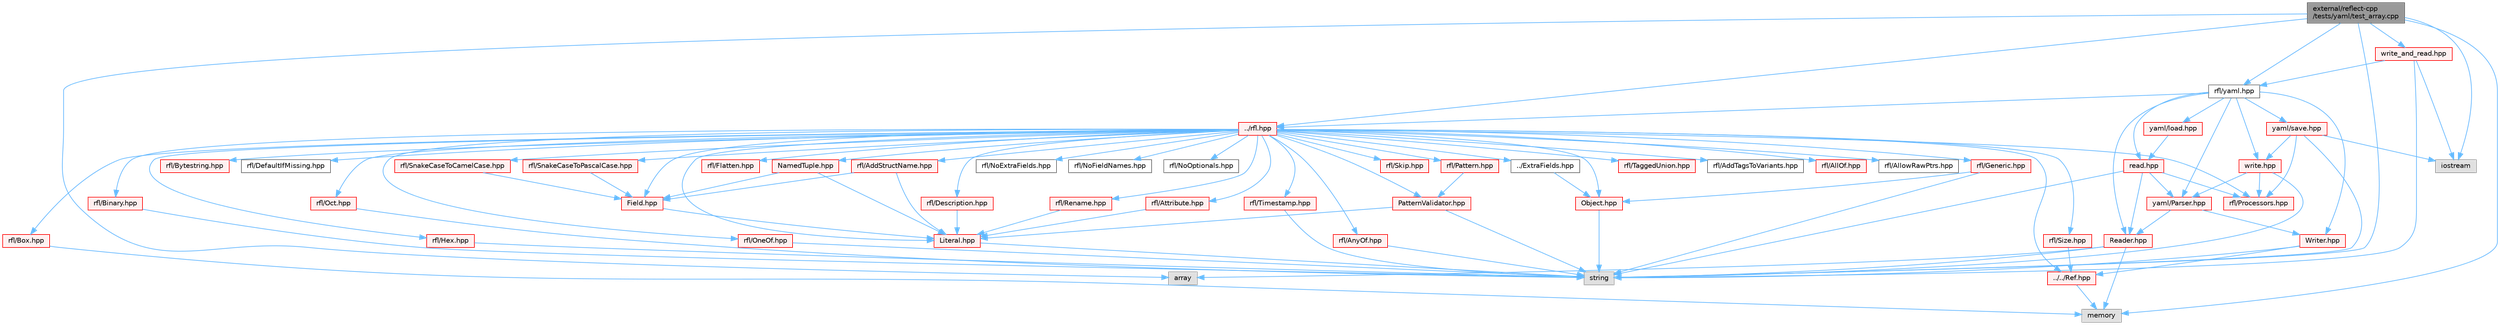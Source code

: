 digraph "external/reflect-cpp/tests/yaml/test_array.cpp"
{
 // LATEX_PDF_SIZE
  bgcolor="transparent";
  edge [fontname=Helvetica,fontsize=10,labelfontname=Helvetica,labelfontsize=10];
  node [fontname=Helvetica,fontsize=10,shape=box,height=0.2,width=0.4];
  Node1 [id="Node000001",label="external/reflect-cpp\l/tests/yaml/test_array.cpp",height=0.2,width=0.4,color="gray40", fillcolor="grey60", style="filled", fontcolor="black",tooltip=" "];
  Node1 -> Node2 [id="edge1_Node000001_Node000002",color="steelblue1",style="solid",tooltip=" "];
  Node2 [id="Node000002",label="array",height=0.2,width=0.4,color="grey60", fillcolor="#E0E0E0", style="filled",tooltip=" "];
  Node1 -> Node3 [id="edge2_Node000001_Node000003",color="steelblue1",style="solid",tooltip=" "];
  Node3 [id="Node000003",label="iostream",height=0.2,width=0.4,color="grey60", fillcolor="#E0E0E0", style="filled",tooltip=" "];
  Node1 -> Node4 [id="edge3_Node000001_Node000004",color="steelblue1",style="solid",tooltip=" "];
  Node4 [id="Node000004",label="memory",height=0.2,width=0.4,color="grey60", fillcolor="#E0E0E0", style="filled",tooltip=" "];
  Node1 -> Node5 [id="edge4_Node000001_Node000005",color="steelblue1",style="solid",tooltip=" "];
  Node5 [id="Node000005",label="rfl/yaml.hpp",height=0.2,width=0.4,color="grey40", fillcolor="white", style="filled",URL="$yaml_8hpp.html",tooltip=" "];
  Node5 -> Node6 [id="edge5_Node000005_Node000006",color="steelblue1",style="solid",tooltip=" "];
  Node6 [id="Node000006",label="../rfl.hpp",height=0.2,width=0.4,color="red", fillcolor="#FFF0F0", style="filled",URL="$rfl_8hpp.html",tooltip=" "];
  Node6 -> Node7 [id="edge6_Node000006_Node000007",color="steelblue1",style="solid",tooltip=" "];
  Node7 [id="Node000007",label="rfl/AddStructName.hpp",height=0.2,width=0.4,color="red", fillcolor="#FFF0F0", style="filled",URL="$_add_struct_name_8hpp.html",tooltip=" "];
  Node7 -> Node9 [id="edge7_Node000007_Node000009",color="steelblue1",style="solid",tooltip=" "];
  Node9 [id="Node000009",label="Field.hpp",height=0.2,width=0.4,color="red", fillcolor="#FFF0F0", style="filled",URL="$_field_8hpp.html",tooltip=" "];
  Node9 -> Node14 [id="edge8_Node000009_Node000014",color="steelblue1",style="solid",tooltip=" "];
  Node14 [id="Node000014",label="Literal.hpp",height=0.2,width=0.4,color="red", fillcolor="#FFF0F0", style="filled",URL="$_literal_8hpp.html",tooltip=" "];
  Node14 -> Node18 [id="edge9_Node000014_Node000018",color="steelblue1",style="solid",tooltip=" "];
  Node18 [id="Node000018",label="string",height=0.2,width=0.4,color="grey60", fillcolor="#E0E0E0", style="filled",tooltip=" "];
  Node7 -> Node14 [id="edge10_Node000007_Node000014",color="steelblue1",style="solid",tooltip=" "];
  Node6 -> Node55 [id="edge11_Node000006_Node000055",color="steelblue1",style="solid",tooltip=" "];
  Node55 [id="Node000055",label="rfl/AddTagsToVariants.hpp",height=0.2,width=0.4,color="grey40", fillcolor="white", style="filled",URL="$_add_tags_to_variants_8hpp.html",tooltip=" "];
  Node6 -> Node56 [id="edge12_Node000006_Node000056",color="steelblue1",style="solid",tooltip=" "];
  Node56 [id="Node000056",label="rfl/AllOf.hpp",height=0.2,width=0.4,color="red", fillcolor="#FFF0F0", style="filled",URL="$_all_of_8hpp.html",tooltip=" "];
  Node6 -> Node65 [id="edge13_Node000006_Node000065",color="steelblue1",style="solid",tooltip=" "];
  Node65 [id="Node000065",label="rfl/AllowRawPtrs.hpp",height=0.2,width=0.4,color="grey40", fillcolor="white", style="filled",URL="$_allow_raw_ptrs_8hpp.html",tooltip=" "];
  Node6 -> Node66 [id="edge14_Node000006_Node000066",color="steelblue1",style="solid",tooltip=" "];
  Node66 [id="Node000066",label="rfl/AnyOf.hpp",height=0.2,width=0.4,color="red", fillcolor="#FFF0F0", style="filled",URL="$_any_of_8hpp.html",tooltip=" "];
  Node66 -> Node18 [id="edge15_Node000066_Node000018",color="steelblue1",style="solid",tooltip=" "];
  Node6 -> Node68 [id="edge16_Node000006_Node000068",color="steelblue1",style="solid",tooltip=" "];
  Node68 [id="Node000068",label="rfl/Attribute.hpp",height=0.2,width=0.4,color="red", fillcolor="#FFF0F0", style="filled",URL="$_attribute_8hpp.html",tooltip=" "];
  Node68 -> Node14 [id="edge17_Node000068_Node000014",color="steelblue1",style="solid",tooltip=" "];
  Node6 -> Node69 [id="edge18_Node000006_Node000069",color="steelblue1",style="solid",tooltip=" "];
  Node69 [id="Node000069",label="rfl/Binary.hpp",height=0.2,width=0.4,color="red", fillcolor="#FFF0F0", style="filled",URL="$_binary_8hpp.html",tooltip=" "];
  Node69 -> Node18 [id="edge19_Node000069_Node000018",color="steelblue1",style="solid",tooltip=" "];
  Node6 -> Node71 [id="edge20_Node000006_Node000071",color="steelblue1",style="solid",tooltip=" "];
  Node71 [id="Node000071",label="rfl/Box.hpp",height=0.2,width=0.4,color="red", fillcolor="#FFF0F0", style="filled",URL="$_box_8hpp.html",tooltip=" "];
  Node71 -> Node4 [id="edge21_Node000071_Node000004",color="steelblue1",style="solid",tooltip=" "];
  Node6 -> Node72 [id="edge22_Node000006_Node000072",color="steelblue1",style="solid",tooltip=" "];
  Node72 [id="Node000072",label="rfl/Bytestring.hpp",height=0.2,width=0.4,color="red", fillcolor="#FFF0F0", style="filled",URL="$_bytestring_8hpp.html",tooltip=" "];
  Node6 -> Node73 [id="edge23_Node000006_Node000073",color="steelblue1",style="solid",tooltip=" "];
  Node73 [id="Node000073",label="rfl/DefaultIfMissing.hpp",height=0.2,width=0.4,color="grey40", fillcolor="white", style="filled",URL="$_default_if_missing_8hpp.html",tooltip=" "];
  Node6 -> Node74 [id="edge24_Node000006_Node000074",color="steelblue1",style="solid",tooltip=" "];
  Node74 [id="Node000074",label="rfl/Description.hpp",height=0.2,width=0.4,color="red", fillcolor="#FFF0F0", style="filled",URL="$_description_8hpp.html",tooltip=" "];
  Node74 -> Node14 [id="edge25_Node000074_Node000014",color="steelblue1",style="solid",tooltip=" "];
  Node6 -> Node49 [id="edge26_Node000006_Node000049",color="steelblue1",style="solid",tooltip=" "];
  Node49 [id="Node000049",label="../ExtraFields.hpp",height=0.2,width=0.4,color="grey40", fillcolor="white", style="filled",URL="$_extra_fields_8hpp.html",tooltip=" "];
  Node49 -> Node50 [id="edge27_Node000049_Node000050",color="steelblue1",style="solid",tooltip=" "];
  Node50 [id="Node000050",label="Object.hpp",height=0.2,width=0.4,color="red", fillcolor="#FFF0F0", style="filled",URL="$_object_8hpp.html",tooltip=" "];
  Node50 -> Node18 [id="edge28_Node000050_Node000018",color="steelblue1",style="solid",tooltip=" "];
  Node6 -> Node9 [id="edge29_Node000006_Node000009",color="steelblue1",style="solid",tooltip=" "];
  Node6 -> Node75 [id="edge30_Node000006_Node000075",color="steelblue1",style="solid",tooltip=" "];
  Node75 [id="Node000075",label="rfl/Flatten.hpp",height=0.2,width=0.4,color="red", fillcolor="#FFF0F0", style="filled",URL="$_flatten_8hpp.html",tooltip=" "];
  Node6 -> Node76 [id="edge31_Node000006_Node000076",color="steelblue1",style="solid",tooltip=" "];
  Node76 [id="Node000076",label="rfl/Generic.hpp",height=0.2,width=0.4,color="red", fillcolor="#FFF0F0", style="filled",URL="$_generic_8hpp.html",tooltip=" "];
  Node76 -> Node18 [id="edge32_Node000076_Node000018",color="steelblue1",style="solid",tooltip=" "];
  Node76 -> Node50 [id="edge33_Node000076_Node000050",color="steelblue1",style="solid",tooltip=" "];
  Node6 -> Node78 [id="edge34_Node000006_Node000078",color="steelblue1",style="solid",tooltip=" "];
  Node78 [id="Node000078",label="rfl/Hex.hpp",height=0.2,width=0.4,color="red", fillcolor="#FFF0F0", style="filled",URL="$_hex_8hpp.html",tooltip=" "];
  Node78 -> Node18 [id="edge35_Node000078_Node000018",color="steelblue1",style="solid",tooltip=" "];
  Node6 -> Node14 [id="edge36_Node000006_Node000014",color="steelblue1",style="solid",tooltip=" "];
  Node6 -> Node43 [id="edge37_Node000006_Node000043",color="steelblue1",style="solid",tooltip=" "];
  Node43 [id="Node000043",label="NamedTuple.hpp",height=0.2,width=0.4,color="red", fillcolor="#FFF0F0", style="filled",URL="$_named_tuple_8hpp.html",tooltip=" "];
  Node43 -> Node9 [id="edge38_Node000043_Node000009",color="steelblue1",style="solid",tooltip=" "];
  Node43 -> Node14 [id="edge39_Node000043_Node000014",color="steelblue1",style="solid",tooltip=" "];
  Node6 -> Node79 [id="edge40_Node000006_Node000079",color="steelblue1",style="solid",tooltip=" "];
  Node79 [id="Node000079",label="rfl/NoExtraFields.hpp",height=0.2,width=0.4,color="grey40", fillcolor="white", style="filled",URL="$_no_extra_fields_8hpp.html",tooltip=" "];
  Node6 -> Node80 [id="edge41_Node000006_Node000080",color="steelblue1",style="solid",tooltip=" "];
  Node80 [id="Node000080",label="rfl/NoFieldNames.hpp",height=0.2,width=0.4,color="grey40", fillcolor="white", style="filled",URL="$_no_field_names_8hpp.html",tooltip=" "];
  Node6 -> Node81 [id="edge42_Node000006_Node000081",color="steelblue1",style="solid",tooltip=" "];
  Node81 [id="Node000081",label="rfl/NoOptionals.hpp",height=0.2,width=0.4,color="grey40", fillcolor="white", style="filled",URL="$_no_optionals_8hpp.html",tooltip=" "];
  Node6 -> Node50 [id="edge43_Node000006_Node000050",color="steelblue1",style="solid",tooltip=" "];
  Node6 -> Node82 [id="edge44_Node000006_Node000082",color="steelblue1",style="solid",tooltip=" "];
  Node82 [id="Node000082",label="rfl/Oct.hpp",height=0.2,width=0.4,color="red", fillcolor="#FFF0F0", style="filled",URL="$_oct_8hpp.html",tooltip=" "];
  Node82 -> Node18 [id="edge45_Node000082_Node000018",color="steelblue1",style="solid",tooltip=" "];
  Node6 -> Node84 [id="edge46_Node000006_Node000084",color="steelblue1",style="solid",tooltip=" "];
  Node84 [id="Node000084",label="rfl/OneOf.hpp",height=0.2,width=0.4,color="red", fillcolor="#FFF0F0", style="filled",URL="$_one_of_8hpp.html",tooltip=" "];
  Node84 -> Node18 [id="edge47_Node000084_Node000018",color="steelblue1",style="solid",tooltip=" "];
  Node6 -> Node85 [id="edge48_Node000006_Node000085",color="steelblue1",style="solid",tooltip=" "];
  Node85 [id="Node000085",label="rfl/Pattern.hpp",height=0.2,width=0.4,color="red", fillcolor="#FFF0F0", style="filled",URL="$_pattern_8hpp.html",tooltip=" "];
  Node85 -> Node86 [id="edge49_Node000085_Node000086",color="steelblue1",style="solid",tooltip=" "];
  Node86 [id="Node000086",label="PatternValidator.hpp",height=0.2,width=0.4,color="red", fillcolor="#FFF0F0", style="filled",URL="$_pattern_validator_8hpp.html",tooltip=" "];
  Node86 -> Node18 [id="edge50_Node000086_Node000018",color="steelblue1",style="solid",tooltip=" "];
  Node86 -> Node14 [id="edge51_Node000086_Node000014",color="steelblue1",style="solid",tooltip=" "];
  Node6 -> Node86 [id="edge52_Node000006_Node000086",color="steelblue1",style="solid",tooltip=" "];
  Node6 -> Node92 [id="edge53_Node000006_Node000092",color="steelblue1",style="solid",tooltip=" "];
  Node92 [id="Node000092",label="rfl/Processors.hpp",height=0.2,width=0.4,color="red", fillcolor="#FFF0F0", style="filled",URL="$_processors_8hpp.html",tooltip=" "];
  Node6 -> Node59 [id="edge54_Node000006_Node000059",color="steelblue1",style="solid",tooltip=" "];
  Node59 [id="Node000059",label="../../Ref.hpp",height=0.2,width=0.4,color="red", fillcolor="#FFF0F0", style="filled",URL="$_ref_8hpp.html",tooltip=" "];
  Node59 -> Node4 [id="edge55_Node000059_Node000004",color="steelblue1",style="solid",tooltip=" "];
  Node6 -> Node101 [id="edge56_Node000006_Node000101",color="steelblue1",style="solid",tooltip=" "];
  Node101 [id="Node000101",label="rfl/Rename.hpp",height=0.2,width=0.4,color="red", fillcolor="#FFF0F0", style="filled",URL="$_rename_8hpp.html",tooltip=" "];
  Node101 -> Node14 [id="edge57_Node000101_Node000014",color="steelblue1",style="solid",tooltip=" "];
  Node6 -> Node102 [id="edge58_Node000006_Node000102",color="steelblue1",style="solid",tooltip=" "];
  Node102 [id="Node000102",label="rfl/Size.hpp",height=0.2,width=0.4,color="red", fillcolor="#FFF0F0", style="filled",URL="$_size_8hpp.html",tooltip=" "];
  Node102 -> Node59 [id="edge59_Node000102_Node000059",color="steelblue1",style="solid",tooltip=" "];
  Node6 -> Node103 [id="edge60_Node000006_Node000103",color="steelblue1",style="solid",tooltip=" "];
  Node103 [id="Node000103",label="rfl/Skip.hpp",height=0.2,width=0.4,color="red", fillcolor="#FFF0F0", style="filled",URL="$_skip_8hpp.html",tooltip=" "];
  Node6 -> Node105 [id="edge61_Node000006_Node000105",color="steelblue1",style="solid",tooltip=" "];
  Node105 [id="Node000105",label="rfl/SnakeCaseToCamelCase.hpp",height=0.2,width=0.4,color="red", fillcolor="#FFF0F0", style="filled",URL="$_snake_case_to_camel_case_8hpp.html",tooltip=" "];
  Node105 -> Node9 [id="edge62_Node000105_Node000009",color="steelblue1",style="solid",tooltip=" "];
  Node6 -> Node108 [id="edge63_Node000006_Node000108",color="steelblue1",style="solid",tooltip=" "];
  Node108 [id="Node000108",label="rfl/SnakeCaseToPascalCase.hpp",height=0.2,width=0.4,color="red", fillcolor="#FFF0F0", style="filled",URL="$_snake_case_to_pascal_case_8hpp.html",tooltip=" "];
  Node108 -> Node9 [id="edge64_Node000108_Node000009",color="steelblue1",style="solid",tooltip=" "];
  Node6 -> Node109 [id="edge65_Node000006_Node000109",color="steelblue1",style="solid",tooltip=" "];
  Node109 [id="Node000109",label="rfl/TaggedUnion.hpp",height=0.2,width=0.4,color="red", fillcolor="#FFF0F0", style="filled",URL="$_tagged_union_8hpp.html",tooltip=" "];
  Node6 -> Node151 [id="edge66_Node000006_Node000151",color="steelblue1",style="solid",tooltip=" "];
  Node151 [id="Node000151",label="rfl/Timestamp.hpp",height=0.2,width=0.4,color="red", fillcolor="#FFF0F0", style="filled",URL="$_timestamp_8hpp.html",tooltip=" "];
  Node151 -> Node18 [id="edge67_Node000151_Node000018",color="steelblue1",style="solid",tooltip=" "];
  Node5 -> Node297 [id="edge68_Node000005_Node000297",color="steelblue1",style="solid",tooltip=" "];
  Node297 [id="Node000297",label="yaml/Parser.hpp",height=0.2,width=0.4,color="red", fillcolor="#FFF0F0", style="filled",URL="$yaml_2_parser_8hpp.html",tooltip=" "];
  Node297 -> Node298 [id="edge69_Node000297_Node000298",color="steelblue1",style="solid",tooltip=" "];
  Node298 [id="Node000298",label="Reader.hpp",height=0.2,width=0.4,color="red", fillcolor="#FFF0F0", style="filled",URL="$yaml_2_reader_8hpp.html",tooltip=" "];
  Node298 -> Node2 [id="edge70_Node000298_Node000002",color="steelblue1",style="solid",tooltip=" "];
  Node298 -> Node4 [id="edge71_Node000298_Node000004",color="steelblue1",style="solid",tooltip=" "];
  Node298 -> Node18 [id="edge72_Node000298_Node000018",color="steelblue1",style="solid",tooltip=" "];
  Node297 -> Node300 [id="edge73_Node000297_Node000300",color="steelblue1",style="solid",tooltip=" "];
  Node300 [id="Node000300",label="Writer.hpp",height=0.2,width=0.4,color="red", fillcolor="#FFF0F0", style="filled",URL="$yaml_2_writer_8hpp.html",tooltip=" "];
  Node300 -> Node18 [id="edge74_Node000300_Node000018",color="steelblue1",style="solid",tooltip=" "];
  Node300 -> Node59 [id="edge75_Node000300_Node000059",color="steelblue1",style="solid",tooltip=" "];
  Node5 -> Node298 [id="edge76_Node000005_Node000298",color="steelblue1",style="solid",tooltip=" "];
  Node5 -> Node300 [id="edge77_Node000005_Node000300",color="steelblue1",style="solid",tooltip=" "];
  Node5 -> Node301 [id="edge78_Node000005_Node000301",color="steelblue1",style="solid",tooltip=" "];
  Node301 [id="Node000301",label="yaml/load.hpp",height=0.2,width=0.4,color="red", fillcolor="#FFF0F0", style="filled",URL="$yaml_2load_8hpp.html",tooltip=" "];
  Node301 -> Node304 [id="edge79_Node000301_Node000304",color="steelblue1",style="solid",tooltip=" "];
  Node304 [id="Node000304",label="read.hpp",height=0.2,width=0.4,color="red", fillcolor="#FFF0F0", style="filled",URL="$yaml_2read_8hpp.html",tooltip=" "];
  Node304 -> Node18 [id="edge80_Node000304_Node000018",color="steelblue1",style="solid",tooltip=" "];
  Node304 -> Node92 [id="edge81_Node000304_Node000092",color="steelblue1",style="solid",tooltip=" "];
  Node304 -> Node297 [id="edge82_Node000304_Node000297",color="steelblue1",style="solid",tooltip=" "];
  Node304 -> Node298 [id="edge83_Node000304_Node000298",color="steelblue1",style="solid",tooltip=" "];
  Node5 -> Node304 [id="edge84_Node000005_Node000304",color="steelblue1",style="solid",tooltip=" "];
  Node5 -> Node305 [id="edge85_Node000005_Node000305",color="steelblue1",style="solid",tooltip=" "];
  Node305 [id="Node000305",label="yaml/save.hpp",height=0.2,width=0.4,color="red", fillcolor="#FFF0F0", style="filled",URL="$yaml_2save_8hpp.html",tooltip=" "];
  Node305 -> Node3 [id="edge86_Node000305_Node000003",color="steelblue1",style="solid",tooltip=" "];
  Node305 -> Node18 [id="edge87_Node000305_Node000018",color="steelblue1",style="solid",tooltip=" "];
  Node305 -> Node92 [id="edge88_Node000305_Node000092",color="steelblue1",style="solid",tooltip=" "];
  Node305 -> Node307 [id="edge89_Node000305_Node000307",color="steelblue1",style="solid",tooltip=" "];
  Node307 [id="Node000307",label="write.hpp",height=0.2,width=0.4,color="red", fillcolor="#FFF0F0", style="filled",URL="$yaml_2write_8hpp.html",tooltip=" "];
  Node307 -> Node18 [id="edge90_Node000307_Node000018",color="steelblue1",style="solid",tooltip=" "];
  Node307 -> Node92 [id="edge91_Node000307_Node000092",color="steelblue1",style="solid",tooltip=" "];
  Node307 -> Node297 [id="edge92_Node000307_Node000297",color="steelblue1",style="solid",tooltip=" "];
  Node5 -> Node307 [id="edge93_Node000005_Node000307",color="steelblue1",style="solid",tooltip=" "];
  Node1 -> Node18 [id="edge94_Node000001_Node000018",color="steelblue1",style="solid",tooltip=" "];
  Node1 -> Node6 [id="edge95_Node000001_Node000006",color="steelblue1",style="solid",tooltip=" "];
  Node1 -> Node308 [id="edge96_Node000001_Node000308",color="steelblue1",style="solid",tooltip=" "];
  Node308 [id="Node000308",label="write_and_read.hpp",height=0.2,width=0.4,color="red", fillcolor="#FFF0F0", style="filled",URL="$yaml_2write__and__read_8hpp.html",tooltip=" "];
  Node308 -> Node3 [id="edge97_Node000308_Node000003",color="steelblue1",style="solid",tooltip=" "];
  Node308 -> Node5 [id="edge98_Node000308_Node000005",color="steelblue1",style="solid",tooltip=" "];
  Node308 -> Node18 [id="edge99_Node000308_Node000018",color="steelblue1",style="solid",tooltip=" "];
}
